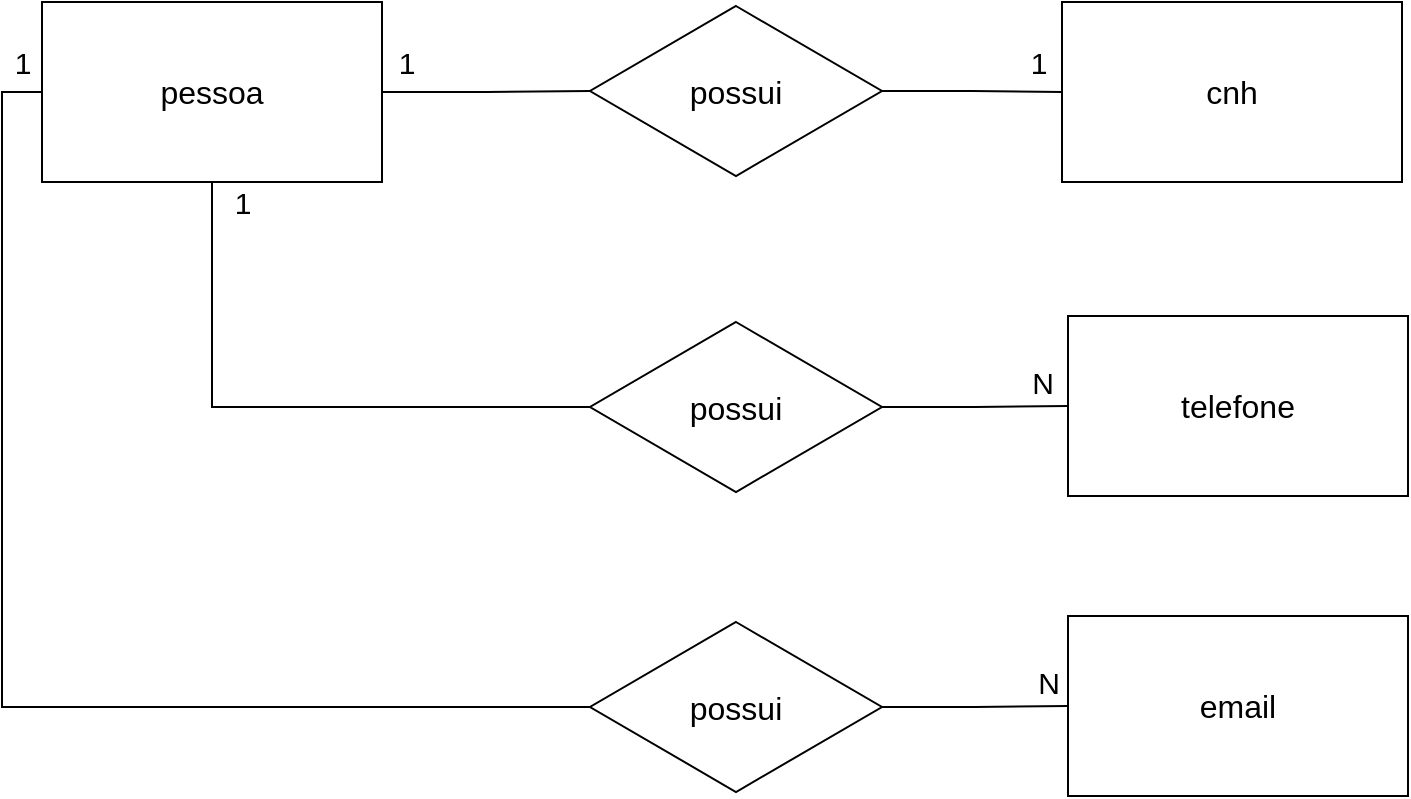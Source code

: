 <mxfile version="14.9.3" type="device" pages="2"><diagram id="SrHOIprvQ_NLOCVI3uSX" name="conceitual"><mxGraphModel dx="868" dy="400" grid="1" gridSize="10" guides="1" tooltips="1" connect="1" arrows="1" fold="1" page="1" pageScale="1" pageWidth="827" pageHeight="1169" math="0" shadow="0"><root><mxCell id="0"/><mxCell id="1" parent="0"/><mxCell id="rOQ9cS42qJxHh4Wbpdvg-3" value="&lt;font style=&quot;font-size: 16px&quot;&gt;cnh&lt;/font&gt;" style="rounded=0;whiteSpace=wrap;html=1;" parent="1" vertex="1"><mxGeometry x="590" y="90" width="170" height="90" as="geometry"/></mxCell><mxCell id="rOQ9cS42qJxHh4Wbpdvg-6" style="edgeStyle=orthogonalEdgeStyle;rounded=0;orthogonalLoop=1;jettySize=auto;html=1;exitX=1;exitY=0.5;exitDx=0;exitDy=0;entryX=0;entryY=0.5;entryDx=0;entryDy=0;endArrow=none;endFill=0;" parent="1" source="rOQ9cS42qJxHh4Wbpdvg-4" target="rOQ9cS42qJxHh4Wbpdvg-5" edge="1"><mxGeometry relative="1" as="geometry"/></mxCell><mxCell id="rOQ9cS42qJxHh4Wbpdvg-12" style="edgeStyle=orthogonalEdgeStyle;rounded=0;orthogonalLoop=1;jettySize=auto;html=1;exitX=0.5;exitY=1;exitDx=0;exitDy=0;entryX=0;entryY=0.5;entryDx=0;entryDy=0;endArrow=none;endFill=0;" parent="1" source="rOQ9cS42qJxHh4Wbpdvg-4" target="rOQ9cS42qJxHh4Wbpdvg-11" edge="1"><mxGeometry relative="1" as="geometry"/></mxCell><mxCell id="rOQ9cS42qJxHh4Wbpdvg-16" style="edgeStyle=orthogonalEdgeStyle;rounded=0;orthogonalLoop=1;jettySize=auto;html=1;exitX=0;exitY=0.5;exitDx=0;exitDy=0;entryX=0;entryY=0.5;entryDx=0;entryDy=0;endArrow=none;endFill=0;" parent="1" source="rOQ9cS42qJxHh4Wbpdvg-4" target="rOQ9cS42qJxHh4Wbpdvg-15" edge="1"><mxGeometry relative="1" as="geometry"/></mxCell><mxCell id="rOQ9cS42qJxHh4Wbpdvg-4" value="&lt;font style=&quot;font-size: 16px&quot;&gt;pessoa&lt;/font&gt;" style="rounded=0;whiteSpace=wrap;html=1;" parent="1" vertex="1"><mxGeometry x="80" y="90" width="170" height="90" as="geometry"/></mxCell><mxCell id="rOQ9cS42qJxHh4Wbpdvg-7" style="edgeStyle=orthogonalEdgeStyle;rounded=0;orthogonalLoop=1;jettySize=auto;html=1;exitX=1;exitY=0.5;exitDx=0;exitDy=0;entryX=0;entryY=0.5;entryDx=0;entryDy=0;endArrow=none;endFill=0;" parent="1" source="rOQ9cS42qJxHh4Wbpdvg-5" target="rOQ9cS42qJxHh4Wbpdvg-3" edge="1"><mxGeometry relative="1" as="geometry"/></mxCell><mxCell id="rOQ9cS42qJxHh4Wbpdvg-5" value="&lt;font style=&quot;font-size: 16px&quot;&gt;possui&lt;/font&gt;" style="shape=rhombus;perimeter=rhombusPerimeter;whiteSpace=wrap;html=1;align=center;" parent="1" vertex="1"><mxGeometry x="354" y="92" width="146" height="85" as="geometry"/></mxCell><mxCell id="rOQ9cS42qJxHh4Wbpdvg-8" value="&lt;font style=&quot;font-size: 15px&quot;&gt;1&lt;/font&gt;" style="text;html=1;align=center;verticalAlign=middle;resizable=0;points=[];autosize=1;strokeColor=none;" parent="1" vertex="1"><mxGeometry x="252" y="110" width="20" height="20" as="geometry"/></mxCell><mxCell id="rOQ9cS42qJxHh4Wbpdvg-9" value="&lt;font style=&quot;font-size: 15px&quot;&gt;1&lt;/font&gt;" style="text;html=1;align=center;verticalAlign=middle;resizable=0;points=[];autosize=1;strokeColor=none;" parent="1" vertex="1"><mxGeometry x="568" y="110" width="20" height="20" as="geometry"/></mxCell><mxCell id="rOQ9cS42qJxHh4Wbpdvg-14" style="edgeStyle=orthogonalEdgeStyle;rounded=0;orthogonalLoop=1;jettySize=auto;html=1;exitX=1;exitY=0.5;exitDx=0;exitDy=0;entryX=0;entryY=0.5;entryDx=0;entryDy=0;endArrow=none;endFill=0;" parent="1" source="rOQ9cS42qJxHh4Wbpdvg-11" target="rOQ9cS42qJxHh4Wbpdvg-13" edge="1"><mxGeometry relative="1" as="geometry"/></mxCell><mxCell id="rOQ9cS42qJxHh4Wbpdvg-11" value="&lt;font style=&quot;font-size: 16px&quot;&gt;possui&lt;/font&gt;" style="shape=rhombus;perimeter=rhombusPerimeter;whiteSpace=wrap;html=1;align=center;" parent="1" vertex="1"><mxGeometry x="354" y="250" width="146" height="85" as="geometry"/></mxCell><mxCell id="rOQ9cS42qJxHh4Wbpdvg-13" value="&lt;font style=&quot;font-size: 16px&quot;&gt;telefone&lt;/font&gt;" style="rounded=0;whiteSpace=wrap;html=1;" parent="1" vertex="1"><mxGeometry x="593" y="247" width="170" height="90" as="geometry"/></mxCell><mxCell id="rOQ9cS42qJxHh4Wbpdvg-18" style="edgeStyle=orthogonalEdgeStyle;rounded=0;orthogonalLoop=1;jettySize=auto;html=1;exitX=1;exitY=0.5;exitDx=0;exitDy=0;entryX=0;entryY=0.5;entryDx=0;entryDy=0;endArrow=none;endFill=0;" parent="1" source="rOQ9cS42qJxHh4Wbpdvg-15" target="rOQ9cS42qJxHh4Wbpdvg-17" edge="1"><mxGeometry relative="1" as="geometry"/></mxCell><mxCell id="rOQ9cS42qJxHh4Wbpdvg-15" value="&lt;font style=&quot;font-size: 16px&quot;&gt;possui&lt;/font&gt;" style="shape=rhombus;perimeter=rhombusPerimeter;whiteSpace=wrap;html=1;align=center;" parent="1" vertex="1"><mxGeometry x="354" y="400" width="146" height="85" as="geometry"/></mxCell><mxCell id="rOQ9cS42qJxHh4Wbpdvg-17" value="&lt;font style=&quot;font-size: 16px&quot;&gt;email&lt;/font&gt;" style="rounded=0;whiteSpace=wrap;html=1;" parent="1" vertex="1"><mxGeometry x="593" y="397" width="170" height="90" as="geometry"/></mxCell><mxCell id="rOQ9cS42qJxHh4Wbpdvg-19" value="&lt;font style=&quot;font-size: 15px&quot;&gt;1&lt;/font&gt;" style="text;html=1;align=center;verticalAlign=middle;resizable=0;points=[];autosize=1;strokeColor=none;" parent="1" vertex="1"><mxGeometry x="170" y="180" width="20" height="20" as="geometry"/></mxCell><mxCell id="rOQ9cS42qJxHh4Wbpdvg-20" value="&lt;font style=&quot;font-size: 15px&quot;&gt;N&lt;/font&gt;" style="text;html=1;align=center;verticalAlign=middle;resizable=0;points=[];autosize=1;strokeColor=none;" parent="1" vertex="1"><mxGeometry x="565" y="270" width="30" height="20" as="geometry"/></mxCell><mxCell id="rOQ9cS42qJxHh4Wbpdvg-21" value="&lt;font style=&quot;font-size: 15px&quot;&gt;1&lt;/font&gt;" style="text;html=1;align=center;verticalAlign=middle;resizable=0;points=[];autosize=1;strokeColor=none;" parent="1" vertex="1"><mxGeometry x="60" y="110" width="20" height="20" as="geometry"/></mxCell><mxCell id="rOQ9cS42qJxHh4Wbpdvg-22" value="&lt;font style=&quot;font-size: 15px&quot;&gt;N&lt;/font&gt;" style="text;html=1;align=center;verticalAlign=middle;resizable=0;points=[];autosize=1;strokeColor=none;" parent="1" vertex="1"><mxGeometry x="568" y="420" width="30" height="20" as="geometry"/></mxCell></root></mxGraphModel></diagram><diagram id="PfB3zVsW83oy2jux1Lnj" name="lógico"><mxGraphModel dx="868" dy="1569" grid="1" gridSize="10" guides="1" tooltips="1" connect="1" arrows="1" fold="1" page="1" pageScale="1" pageWidth="827" pageHeight="1169" math="0" shadow="0"><root><mxCell id="6VXnb3v1qyO_ThXLhR7N-0"/><mxCell id="6VXnb3v1qyO_ThXLhR7N-1" parent="6VXnb3v1qyO_ThXLhR7N-0"/><mxCell id="mnUvBD_uWAKRIHuVeGMC-0" value="pessoa" style="shape=table;startSize=30;container=1;collapsible=1;childLayout=tableLayout;fixedRows=1;rowLines=0;fontStyle=1;align=center;resizeLast=1;" vertex="1" parent="6VXnb3v1qyO_ThXLhR7N-1"><mxGeometry x="80" y="-280" width="180" height="100" as="geometry"/></mxCell><mxCell id="mnUvBD_uWAKRIHuVeGMC-1" value="" style="shape=partialRectangle;collapsible=0;dropTarget=0;pointerEvents=0;fillColor=none;top=0;left=0;bottom=1;right=0;points=[[0,0.5],[1,0.5]];portConstraint=eastwest;" vertex="1" parent="mnUvBD_uWAKRIHuVeGMC-0"><mxGeometry y="30" width="180" height="30" as="geometry"/></mxCell><mxCell id="mnUvBD_uWAKRIHuVeGMC-2" value="PK" style="shape=partialRectangle;connectable=0;fillColor=none;top=0;left=0;bottom=0;right=0;fontStyle=1;overflow=hidden;" vertex="1" parent="mnUvBD_uWAKRIHuVeGMC-1"><mxGeometry width="30" height="30" as="geometry"/></mxCell><mxCell id="mnUvBD_uWAKRIHuVeGMC-3" value="IdPessoa" style="shape=partialRectangle;connectable=0;fillColor=none;top=0;left=0;bottom=0;right=0;align=left;spacingLeft=6;fontStyle=5;overflow=hidden;" vertex="1" parent="mnUvBD_uWAKRIHuVeGMC-1"><mxGeometry x="30" width="150" height="30" as="geometry"/></mxCell><mxCell id="mnUvBD_uWAKRIHuVeGMC-4" value="" style="shape=partialRectangle;collapsible=0;dropTarget=0;pointerEvents=0;fillColor=none;top=0;left=0;bottom=0;right=0;points=[[0,0.5],[1,0.5]];portConstraint=eastwest;" vertex="1" parent="mnUvBD_uWAKRIHuVeGMC-0"><mxGeometry y="60" width="180" height="30" as="geometry"/></mxCell><mxCell id="mnUvBD_uWAKRIHuVeGMC-5" value="" style="shape=partialRectangle;connectable=0;fillColor=none;top=0;left=0;bottom=0;right=0;editable=1;overflow=hidden;" vertex="1" parent="mnUvBD_uWAKRIHuVeGMC-4"><mxGeometry width="30" height="30" as="geometry"/></mxCell><mxCell id="mnUvBD_uWAKRIHuVeGMC-6" value="nomePessoa" style="shape=partialRectangle;connectable=0;fillColor=none;top=0;left=0;bottom=0;right=0;align=left;spacingLeft=6;overflow=hidden;" vertex="1" parent="mnUvBD_uWAKRIHuVeGMC-4"><mxGeometry x="30" width="150" height="30" as="geometry"/></mxCell><mxCell id="mnUvBD_uWAKRIHuVeGMC-13" value="cnh" style="shape=table;startSize=30;container=1;collapsible=1;childLayout=tableLayout;fixedRows=1;rowLines=0;fontStyle=1;align=center;resizeLast=1;" vertex="1" parent="6VXnb3v1qyO_ThXLhR7N-1"><mxGeometry x="430" y="-470" width="180" height="130" as="geometry"/></mxCell><mxCell id="mnUvBD_uWAKRIHuVeGMC-14" value="" style="shape=partialRectangle;collapsible=0;dropTarget=0;pointerEvents=0;fillColor=none;top=0;left=0;bottom=0;right=0;points=[[0,0.5],[1,0.5]];portConstraint=eastwest;" vertex="1" parent="mnUvBD_uWAKRIHuVeGMC-13"><mxGeometry y="30" width="180" height="30" as="geometry"/></mxCell><mxCell id="mnUvBD_uWAKRIHuVeGMC-15" value="PK" style="shape=partialRectangle;connectable=0;fillColor=none;top=0;left=0;bottom=0;right=0;fontStyle=1;overflow=hidden;" vertex="1" parent="mnUvBD_uWAKRIHuVeGMC-14"><mxGeometry width="60" height="30" as="geometry"/></mxCell><mxCell id="mnUvBD_uWAKRIHuVeGMC-16" value="IdCnh" style="shape=partialRectangle;connectable=0;fillColor=none;top=0;left=0;bottom=0;right=0;align=left;spacingLeft=6;fontStyle=5;overflow=hidden;" vertex="1" parent="mnUvBD_uWAKRIHuVeGMC-14"><mxGeometry x="60" width="120" height="30" as="geometry"/></mxCell><mxCell id="mnUvBD_uWAKRIHuVeGMC-17" value="" style="shape=partialRectangle;collapsible=0;dropTarget=0;pointerEvents=0;fillColor=none;top=0;left=0;bottom=1;right=0;points=[[0,0.5],[1,0.5]];portConstraint=eastwest;" vertex="1" parent="mnUvBD_uWAKRIHuVeGMC-13"><mxGeometry y="60" width="180" height="30" as="geometry"/></mxCell><mxCell id="mnUvBD_uWAKRIHuVeGMC-18" value="FK" style="shape=partialRectangle;connectable=0;fillColor=none;top=0;left=0;bottom=0;right=0;fontStyle=1;overflow=hidden;" vertex="1" parent="mnUvBD_uWAKRIHuVeGMC-17"><mxGeometry width="60" height="30" as="geometry"/></mxCell><mxCell id="mnUvBD_uWAKRIHuVeGMC-19" value="IdPessoa" style="shape=partialRectangle;connectable=0;fillColor=none;top=0;left=0;bottom=0;right=0;align=left;spacingLeft=6;fontStyle=5;overflow=hidden;" vertex="1" parent="mnUvBD_uWAKRIHuVeGMC-17"><mxGeometry x="60" width="120" height="30" as="geometry"/></mxCell><mxCell id="mnUvBD_uWAKRIHuVeGMC-20" value="" style="shape=partialRectangle;collapsible=0;dropTarget=0;pointerEvents=0;fillColor=none;top=0;left=0;bottom=0;right=0;points=[[0,0.5],[1,0.5]];portConstraint=eastwest;" vertex="1" parent="mnUvBD_uWAKRIHuVeGMC-13"><mxGeometry y="90" width="180" height="30" as="geometry"/></mxCell><mxCell id="mnUvBD_uWAKRIHuVeGMC-21" value="" style="shape=partialRectangle;connectable=0;fillColor=none;top=0;left=0;bottom=0;right=0;editable=1;overflow=hidden;" vertex="1" parent="mnUvBD_uWAKRIHuVeGMC-20"><mxGeometry width="60" height="30" as="geometry"/></mxCell><mxCell id="mnUvBD_uWAKRIHuVeGMC-22" value="descricao" style="shape=partialRectangle;connectable=0;fillColor=none;top=0;left=0;bottom=0;right=0;align=left;spacingLeft=6;overflow=hidden;" vertex="1" parent="mnUvBD_uWAKRIHuVeGMC-20"><mxGeometry x="60" width="120" height="30" as="geometry"/></mxCell><mxCell id="mnUvBD_uWAKRIHuVeGMC-26" value="telefone" style="shape=table;startSize=30;container=1;collapsible=1;childLayout=tableLayout;fixedRows=1;rowLines=0;fontStyle=1;align=center;resizeLast=1;" vertex="1" parent="6VXnb3v1qyO_ThXLhR7N-1"><mxGeometry x="460" y="-310" width="180" height="130" as="geometry"/></mxCell><mxCell id="mnUvBD_uWAKRIHuVeGMC-27" value="" style="shape=partialRectangle;collapsible=0;dropTarget=0;pointerEvents=0;fillColor=none;top=0;left=0;bottom=0;right=0;points=[[0,0.5],[1,0.5]];portConstraint=eastwest;" vertex="1" parent="mnUvBD_uWAKRIHuVeGMC-26"><mxGeometry y="30" width="180" height="30" as="geometry"/></mxCell><mxCell id="mnUvBD_uWAKRIHuVeGMC-28" value="PK" style="shape=partialRectangle;connectable=0;fillColor=none;top=0;left=0;bottom=0;right=0;fontStyle=1;overflow=hidden;" vertex="1" parent="mnUvBD_uWAKRIHuVeGMC-27"><mxGeometry width="60" height="30" as="geometry"/></mxCell><mxCell id="mnUvBD_uWAKRIHuVeGMC-29" value="IdTelefone" style="shape=partialRectangle;connectable=0;fillColor=none;top=0;left=0;bottom=0;right=0;align=left;spacingLeft=6;fontStyle=5;overflow=hidden;" vertex="1" parent="mnUvBD_uWAKRIHuVeGMC-27"><mxGeometry x="60" width="120" height="30" as="geometry"/></mxCell><mxCell id="mnUvBD_uWAKRIHuVeGMC-30" value="" style="shape=partialRectangle;collapsible=0;dropTarget=0;pointerEvents=0;fillColor=none;top=0;left=0;bottom=1;right=0;points=[[0,0.5],[1,0.5]];portConstraint=eastwest;" vertex="1" parent="mnUvBD_uWAKRIHuVeGMC-26"><mxGeometry y="60" width="180" height="30" as="geometry"/></mxCell><mxCell id="mnUvBD_uWAKRIHuVeGMC-31" value="FK" style="shape=partialRectangle;connectable=0;fillColor=none;top=0;left=0;bottom=0;right=0;fontStyle=1;overflow=hidden;" vertex="1" parent="mnUvBD_uWAKRIHuVeGMC-30"><mxGeometry width="60" height="30" as="geometry"/></mxCell><mxCell id="mnUvBD_uWAKRIHuVeGMC-32" value="IdPessoa" style="shape=partialRectangle;connectable=0;fillColor=none;top=0;left=0;bottom=0;right=0;align=left;spacingLeft=6;fontStyle=5;overflow=hidden;" vertex="1" parent="mnUvBD_uWAKRIHuVeGMC-30"><mxGeometry x="60" width="120" height="30" as="geometry"/></mxCell><mxCell id="mnUvBD_uWAKRIHuVeGMC-33" value="" style="shape=partialRectangle;collapsible=0;dropTarget=0;pointerEvents=0;fillColor=none;top=0;left=0;bottom=0;right=0;points=[[0,0.5],[1,0.5]];portConstraint=eastwest;" vertex="1" parent="mnUvBD_uWAKRIHuVeGMC-26"><mxGeometry y="90" width="180" height="30" as="geometry"/></mxCell><mxCell id="mnUvBD_uWAKRIHuVeGMC-34" value="" style="shape=partialRectangle;connectable=0;fillColor=none;top=0;left=0;bottom=0;right=0;editable=1;overflow=hidden;" vertex="1" parent="mnUvBD_uWAKRIHuVeGMC-33"><mxGeometry width="60" height="30" as="geometry"/></mxCell><mxCell id="mnUvBD_uWAKRIHuVeGMC-35" value="numTelefone" style="shape=partialRectangle;connectable=0;fillColor=none;top=0;left=0;bottom=0;right=0;align=left;spacingLeft=6;overflow=hidden;" vertex="1" parent="mnUvBD_uWAKRIHuVeGMC-33"><mxGeometry x="60" width="120" height="30" as="geometry"/></mxCell><mxCell id="mnUvBD_uWAKRIHuVeGMC-36" value="email" style="shape=table;startSize=30;container=1;collapsible=1;childLayout=tableLayout;fixedRows=1;rowLines=0;fontStyle=1;align=center;resizeLast=1;" vertex="1" parent="6VXnb3v1qyO_ThXLhR7N-1"><mxGeometry x="430" y="-140" width="180" height="130" as="geometry"/></mxCell><mxCell id="mnUvBD_uWAKRIHuVeGMC-37" value="" style="shape=partialRectangle;collapsible=0;dropTarget=0;pointerEvents=0;fillColor=none;top=0;left=0;bottom=0;right=0;points=[[0,0.5],[1,0.5]];portConstraint=eastwest;" vertex="1" parent="mnUvBD_uWAKRIHuVeGMC-36"><mxGeometry y="30" width="180" height="30" as="geometry"/></mxCell><mxCell id="mnUvBD_uWAKRIHuVeGMC-38" value="PK" style="shape=partialRectangle;connectable=0;fillColor=none;top=0;left=0;bottom=0;right=0;fontStyle=1;overflow=hidden;" vertex="1" parent="mnUvBD_uWAKRIHuVeGMC-37"><mxGeometry width="60" height="30" as="geometry"/></mxCell><mxCell id="mnUvBD_uWAKRIHuVeGMC-39" value="IdEmail" style="shape=partialRectangle;connectable=0;fillColor=none;top=0;left=0;bottom=0;right=0;align=left;spacingLeft=6;fontStyle=5;overflow=hidden;" vertex="1" parent="mnUvBD_uWAKRIHuVeGMC-37"><mxGeometry x="60" width="120" height="30" as="geometry"/></mxCell><mxCell id="mnUvBD_uWAKRIHuVeGMC-40" value="" style="shape=partialRectangle;collapsible=0;dropTarget=0;pointerEvents=0;fillColor=none;top=0;left=0;bottom=1;right=0;points=[[0,0.5],[1,0.5]];portConstraint=eastwest;" vertex="1" parent="mnUvBD_uWAKRIHuVeGMC-36"><mxGeometry y="60" width="180" height="30" as="geometry"/></mxCell><mxCell id="mnUvBD_uWAKRIHuVeGMC-41" value="FK" style="shape=partialRectangle;connectable=0;fillColor=none;top=0;left=0;bottom=0;right=0;fontStyle=1;overflow=hidden;" vertex="1" parent="mnUvBD_uWAKRIHuVeGMC-40"><mxGeometry width="60" height="30" as="geometry"/></mxCell><mxCell id="mnUvBD_uWAKRIHuVeGMC-42" value="IdPessoa" style="shape=partialRectangle;connectable=0;fillColor=none;top=0;left=0;bottom=0;right=0;align=left;spacingLeft=6;fontStyle=5;overflow=hidden;" vertex="1" parent="mnUvBD_uWAKRIHuVeGMC-40"><mxGeometry x="60" width="120" height="30" as="geometry"/></mxCell><mxCell id="mnUvBD_uWAKRIHuVeGMC-43" value="" style="shape=partialRectangle;collapsible=0;dropTarget=0;pointerEvents=0;fillColor=none;top=0;left=0;bottom=0;right=0;points=[[0,0.5],[1,0.5]];portConstraint=eastwest;" vertex="1" parent="mnUvBD_uWAKRIHuVeGMC-36"><mxGeometry y="90" width="180" height="30" as="geometry"/></mxCell><mxCell id="mnUvBD_uWAKRIHuVeGMC-44" value="" style="shape=partialRectangle;connectable=0;fillColor=none;top=0;left=0;bottom=0;right=0;editable=1;overflow=hidden;" vertex="1" parent="mnUvBD_uWAKRIHuVeGMC-43"><mxGeometry width="60" height="30" as="geometry"/></mxCell><mxCell id="mnUvBD_uWAKRIHuVeGMC-45" value="enderecoEmail" style="shape=partialRectangle;connectable=0;fillColor=none;top=0;left=0;bottom=0;right=0;align=left;spacingLeft=6;overflow=hidden;" vertex="1" parent="mnUvBD_uWAKRIHuVeGMC-43"><mxGeometry x="60" width="120" height="30" as="geometry"/></mxCell><mxCell id="mnUvBD_uWAKRIHuVeGMC-46" value="" style="edgeStyle=entityRelationEdgeStyle;fontSize=12;html=1;endArrow=ERmandOne;startArrow=ERmandOne;" edge="1" parent="6VXnb3v1qyO_ThXLhR7N-1" source="mnUvBD_uWAKRIHuVeGMC-1" target="mnUvBD_uWAKRIHuVeGMC-17"><mxGeometry width="100" height="100" relative="1" as="geometry"><mxPoint x="360" y="-210" as="sourcePoint"/><mxPoint x="460" y="-310" as="targetPoint"/></mxGeometry></mxCell><mxCell id="mnUvBD_uWAKRIHuVeGMC-47" value="" style="edgeStyle=entityRelationEdgeStyle;fontSize=12;html=1;endArrow=ERoneToMany;" edge="1" parent="6VXnb3v1qyO_ThXLhR7N-1" source="mnUvBD_uWAKRIHuVeGMC-1" target="mnUvBD_uWAKRIHuVeGMC-30"><mxGeometry width="100" height="100" relative="1" as="geometry"><mxPoint x="320" y="-210" as="sourcePoint"/><mxPoint x="420" y="-310" as="targetPoint"/></mxGeometry></mxCell><mxCell id="ztZR-uk70it86eG98m2y-0" value="" style="edgeStyle=entityRelationEdgeStyle;fontSize=12;html=1;endArrow=ERoneToMany;" edge="1" parent="6VXnb3v1qyO_ThXLhR7N-1" source="mnUvBD_uWAKRIHuVeGMC-1" target="mnUvBD_uWAKRIHuVeGMC-40"><mxGeometry width="100" height="100" relative="1" as="geometry"><mxPoint x="360" y="-120" as="sourcePoint"/><mxPoint x="460" y="-220" as="targetPoint"/></mxGeometry></mxCell></root></mxGraphModel></diagram></mxfile>
